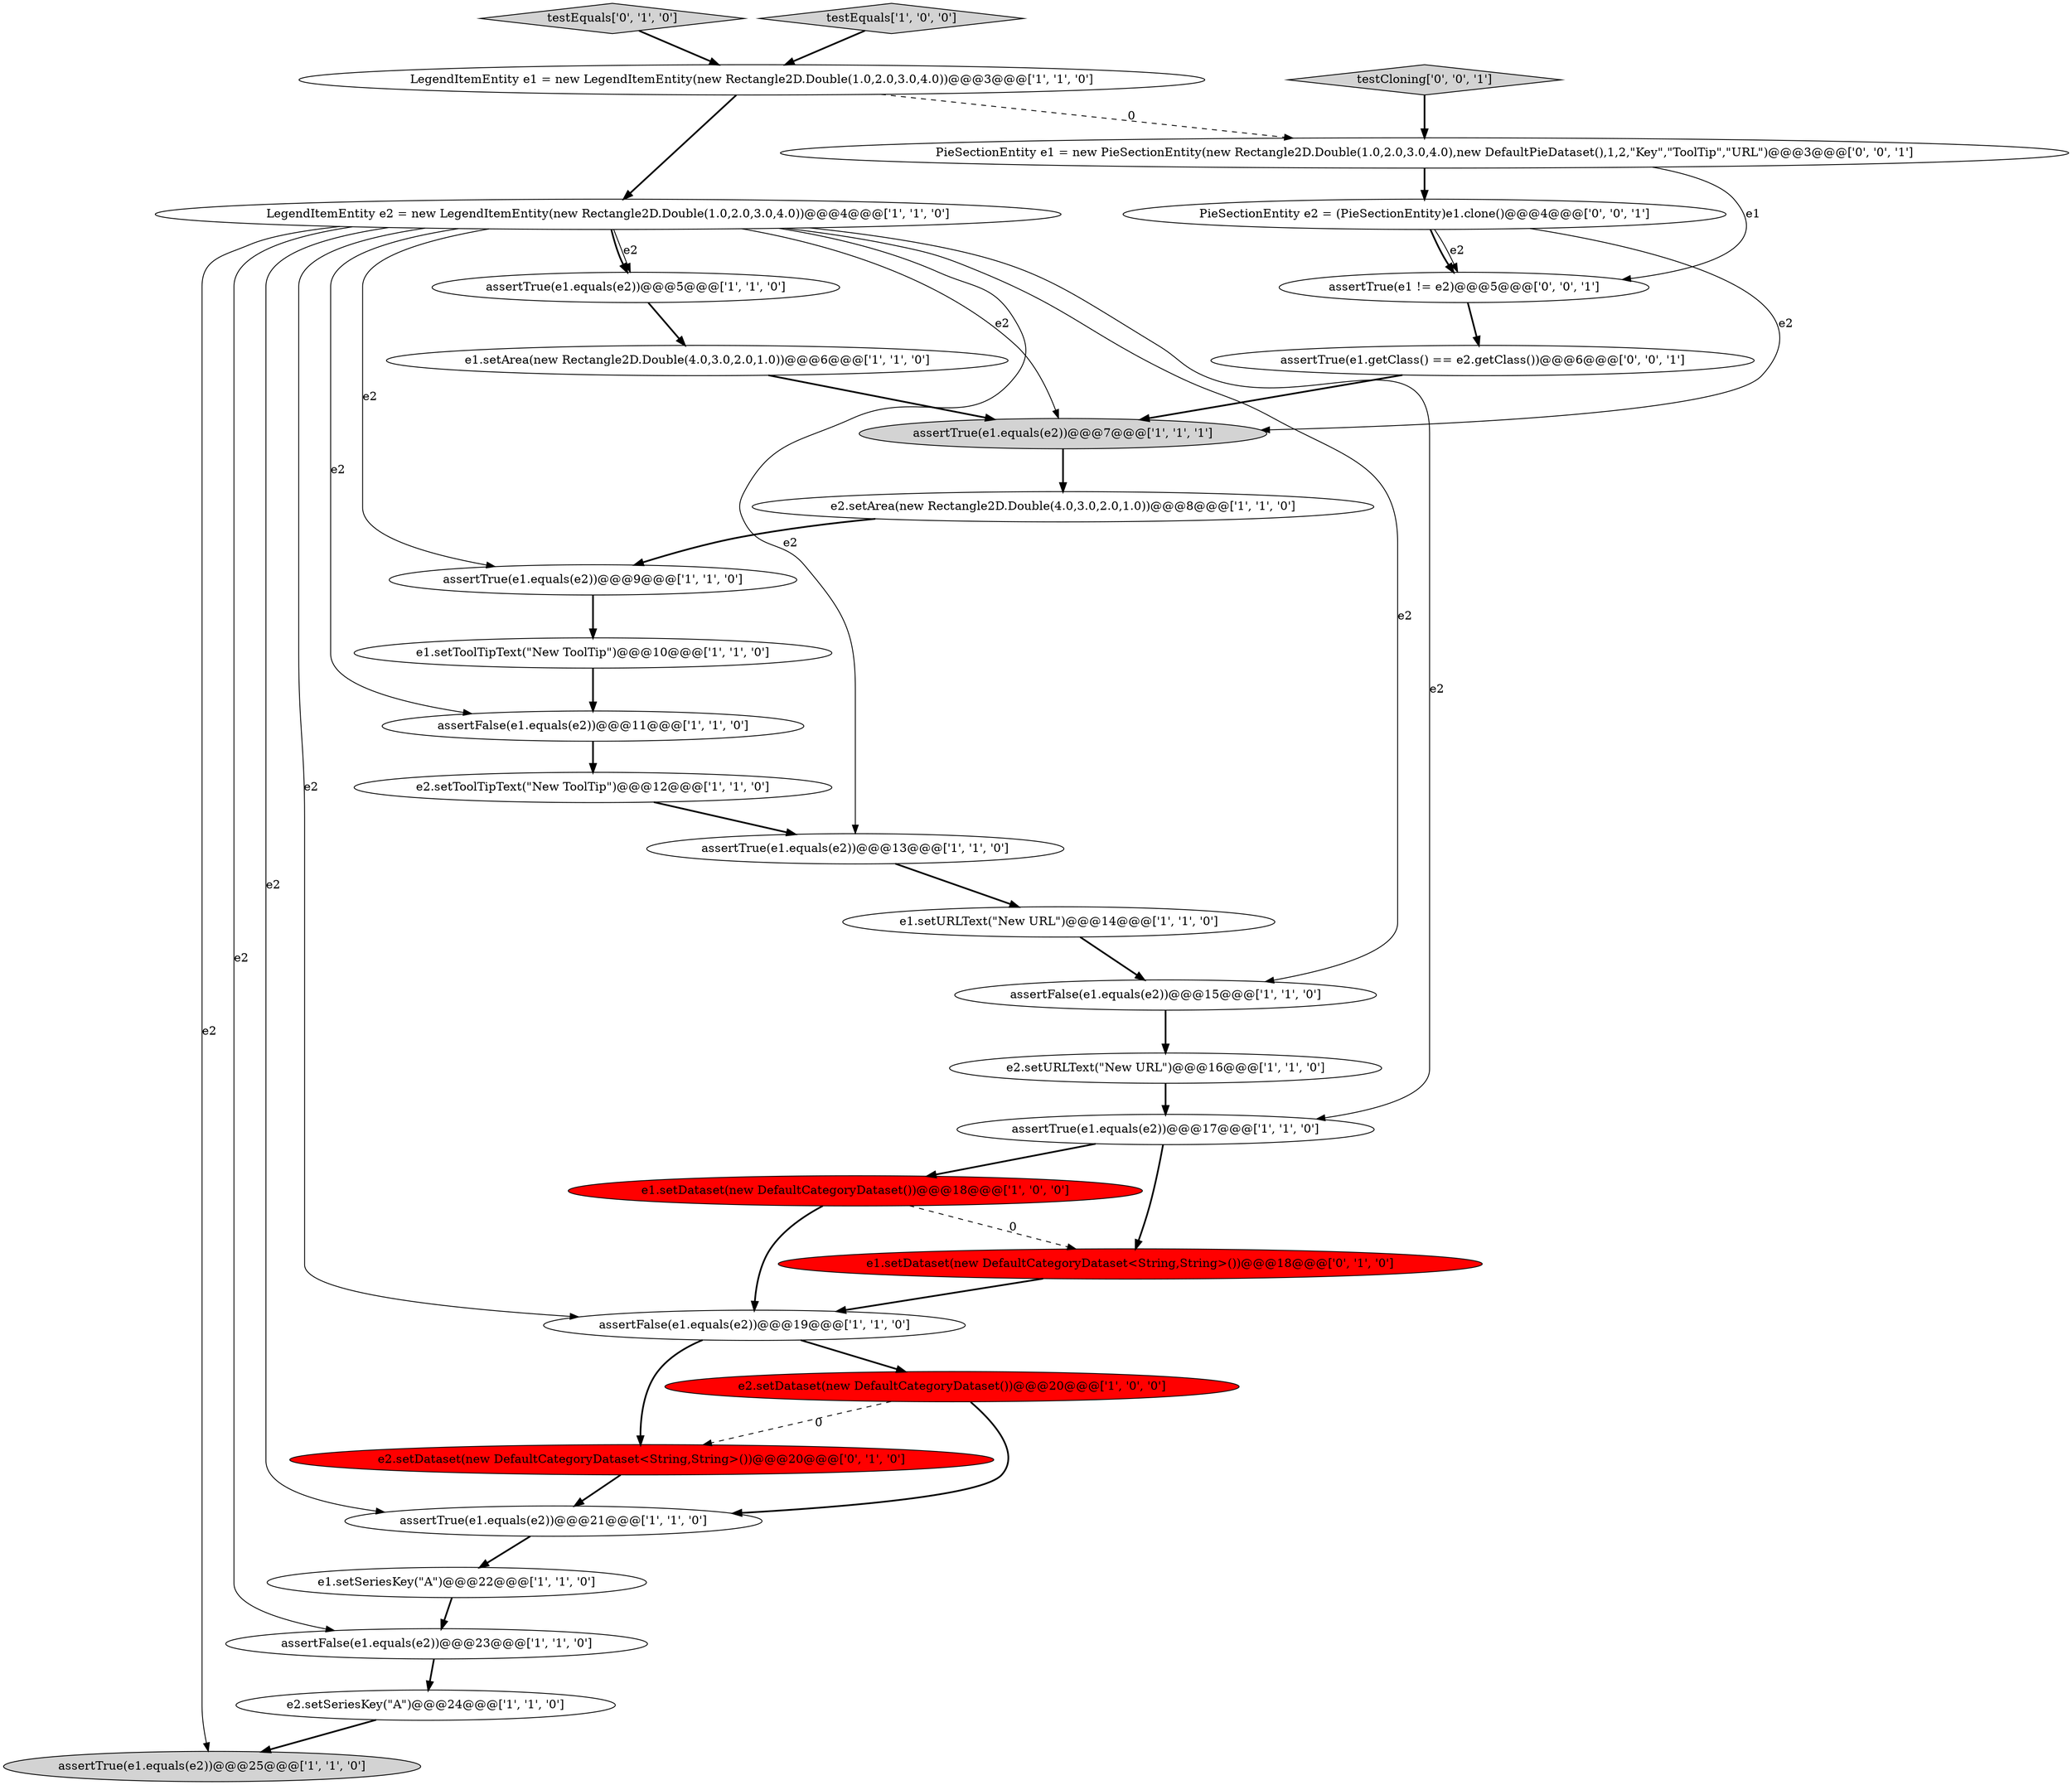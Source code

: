 digraph {
22 [style = filled, label = "e2.setDataset(new DefaultCategoryDataset())@@@20@@@['1', '0', '0']", fillcolor = red, shape = ellipse image = "AAA1AAABBB1BBB"];
21 [style = filled, label = "e1.setURLText(\"New URL\")@@@14@@@['1', '1', '0']", fillcolor = white, shape = ellipse image = "AAA0AAABBB1BBB"];
15 [style = filled, label = "assertTrue(e1.equals(e2))@@@21@@@['1', '1', '0']", fillcolor = white, shape = ellipse image = "AAA0AAABBB1BBB"];
26 [style = filled, label = "testEquals['0', '1', '0']", fillcolor = lightgray, shape = diamond image = "AAA0AAABBB2BBB"];
7 [style = filled, label = "e2.setURLText(\"New URL\")@@@16@@@['1', '1', '0']", fillcolor = white, shape = ellipse image = "AAA0AAABBB1BBB"];
16 [style = filled, label = "LegendItemEntity e2 = new LegendItemEntity(new Rectangle2D.Double(1.0,2.0,3.0,4.0))@@@4@@@['1', '1', '0']", fillcolor = white, shape = ellipse image = "AAA0AAABBB1BBB"];
18 [style = filled, label = "testEquals['1', '0', '0']", fillcolor = lightgray, shape = diamond image = "AAA0AAABBB1BBB"];
12 [style = filled, label = "assertFalse(e1.equals(e2))@@@11@@@['1', '1', '0']", fillcolor = white, shape = ellipse image = "AAA0AAABBB1BBB"];
28 [style = filled, label = "PieSectionEntity e2 = (PieSectionEntity)e1.clone()@@@4@@@['0', '0', '1']", fillcolor = white, shape = ellipse image = "AAA0AAABBB3BBB"];
24 [style = filled, label = "e1.setDataset(new DefaultCategoryDataset<String,String>())@@@18@@@['0', '1', '0']", fillcolor = red, shape = ellipse image = "AAA1AAABBB2BBB"];
20 [style = filled, label = "assertFalse(e1.equals(e2))@@@19@@@['1', '1', '0']", fillcolor = white, shape = ellipse image = "AAA0AAABBB1BBB"];
10 [style = filled, label = "e1.setToolTipText(\"New ToolTip\")@@@10@@@['1', '1', '0']", fillcolor = white, shape = ellipse image = "AAA0AAABBB1BBB"];
19 [style = filled, label = "e1.setDataset(new DefaultCategoryDataset())@@@18@@@['1', '0', '0']", fillcolor = red, shape = ellipse image = "AAA1AAABBB1BBB"];
5 [style = filled, label = "e1.setArea(new Rectangle2D.Double(4.0,3.0,2.0,1.0))@@@6@@@['1', '1', '0']", fillcolor = white, shape = ellipse image = "AAA0AAABBB1BBB"];
2 [style = filled, label = "assertTrue(e1.equals(e2))@@@7@@@['1', '1', '1']", fillcolor = lightgray, shape = ellipse image = "AAA0AAABBB1BBB"];
25 [style = filled, label = "e2.setDataset(new DefaultCategoryDataset<String,String>())@@@20@@@['0', '1', '0']", fillcolor = red, shape = ellipse image = "AAA1AAABBB2BBB"];
14 [style = filled, label = "assertTrue(e1.equals(e2))@@@17@@@['1', '1', '0']", fillcolor = white, shape = ellipse image = "AAA0AAABBB1BBB"];
8 [style = filled, label = "LegendItemEntity e1 = new LegendItemEntity(new Rectangle2D.Double(1.0,2.0,3.0,4.0))@@@3@@@['1', '1', '0']", fillcolor = white, shape = ellipse image = "AAA0AAABBB1BBB"];
27 [style = filled, label = "assertTrue(e1 != e2)@@@5@@@['0', '0', '1']", fillcolor = white, shape = ellipse image = "AAA0AAABBB3BBB"];
6 [style = filled, label = "assertFalse(e1.equals(e2))@@@15@@@['1', '1', '0']", fillcolor = white, shape = ellipse image = "AAA0AAABBB1BBB"];
4 [style = filled, label = "e2.setSeriesKey(\"A\")@@@24@@@['1', '1', '0']", fillcolor = white, shape = ellipse image = "AAA0AAABBB1BBB"];
23 [style = filled, label = "e2.setArea(new Rectangle2D.Double(4.0,3.0,2.0,1.0))@@@8@@@['1', '1', '0']", fillcolor = white, shape = ellipse image = "AAA0AAABBB1BBB"];
3 [style = filled, label = "assertTrue(e1.equals(e2))@@@25@@@['1', '1', '0']", fillcolor = lightgray, shape = ellipse image = "AAA0AAABBB1BBB"];
9 [style = filled, label = "assertTrue(e1.equals(e2))@@@5@@@['1', '1', '0']", fillcolor = white, shape = ellipse image = "AAA0AAABBB1BBB"];
1 [style = filled, label = "assertTrue(e1.equals(e2))@@@9@@@['1', '1', '0']", fillcolor = white, shape = ellipse image = "AAA0AAABBB1BBB"];
13 [style = filled, label = "assertFalse(e1.equals(e2))@@@23@@@['1', '1', '0']", fillcolor = white, shape = ellipse image = "AAA0AAABBB1BBB"];
11 [style = filled, label = "e2.setToolTipText(\"New ToolTip\")@@@12@@@['1', '1', '0']", fillcolor = white, shape = ellipse image = "AAA0AAABBB1BBB"];
29 [style = filled, label = "assertTrue(e1.getClass() == e2.getClass())@@@6@@@['0', '0', '1']", fillcolor = white, shape = ellipse image = "AAA0AAABBB3BBB"];
0 [style = filled, label = "assertTrue(e1.equals(e2))@@@13@@@['1', '1', '0']", fillcolor = white, shape = ellipse image = "AAA0AAABBB1BBB"];
31 [style = filled, label = "testCloning['0', '0', '1']", fillcolor = lightgray, shape = diamond image = "AAA0AAABBB3BBB"];
17 [style = filled, label = "e1.setSeriesKey(\"A\")@@@22@@@['1', '1', '0']", fillcolor = white, shape = ellipse image = "AAA0AAABBB1BBB"];
30 [style = filled, label = "PieSectionEntity e1 = new PieSectionEntity(new Rectangle2D.Double(1.0,2.0,3.0,4.0),new DefaultPieDataset(),1,2,\"Key\",\"ToolTip\",\"URL\")@@@3@@@['0', '0', '1']", fillcolor = white, shape = ellipse image = "AAA0AAABBB3BBB"];
8->16 [style = bold, label=""];
4->3 [style = bold, label=""];
14->24 [style = bold, label=""];
22->15 [style = bold, label=""];
22->25 [style = dashed, label="0"];
28->27 [style = solid, label="e2"];
21->6 [style = bold, label=""];
16->6 [style = solid, label="e2"];
19->20 [style = bold, label=""];
16->13 [style = solid, label="e2"];
16->1 [style = solid, label="e2"];
12->11 [style = bold, label=""];
28->2 [style = solid, label="e2"];
14->19 [style = bold, label=""];
26->8 [style = bold, label=""];
0->21 [style = bold, label=""];
16->14 [style = solid, label="e2"];
16->3 [style = solid, label="e2"];
20->25 [style = bold, label=""];
20->22 [style = bold, label=""];
7->14 [style = bold, label=""];
24->20 [style = bold, label=""];
2->23 [style = bold, label=""];
5->2 [style = bold, label=""];
15->17 [style = bold, label=""];
11->0 [style = bold, label=""];
29->2 [style = bold, label=""];
30->28 [style = bold, label=""];
16->15 [style = solid, label="e2"];
16->0 [style = solid, label="e2"];
10->12 [style = bold, label=""];
16->12 [style = solid, label="e2"];
16->20 [style = solid, label="e2"];
30->27 [style = solid, label="e1"];
16->9 [style = solid, label="e2"];
31->30 [style = bold, label=""];
9->5 [style = bold, label=""];
23->1 [style = bold, label=""];
25->15 [style = bold, label=""];
16->2 [style = solid, label="e2"];
17->13 [style = bold, label=""];
18->8 [style = bold, label=""];
19->24 [style = dashed, label="0"];
28->27 [style = bold, label=""];
8->30 [style = dashed, label="0"];
27->29 [style = bold, label=""];
6->7 [style = bold, label=""];
1->10 [style = bold, label=""];
16->9 [style = bold, label=""];
13->4 [style = bold, label=""];
}
